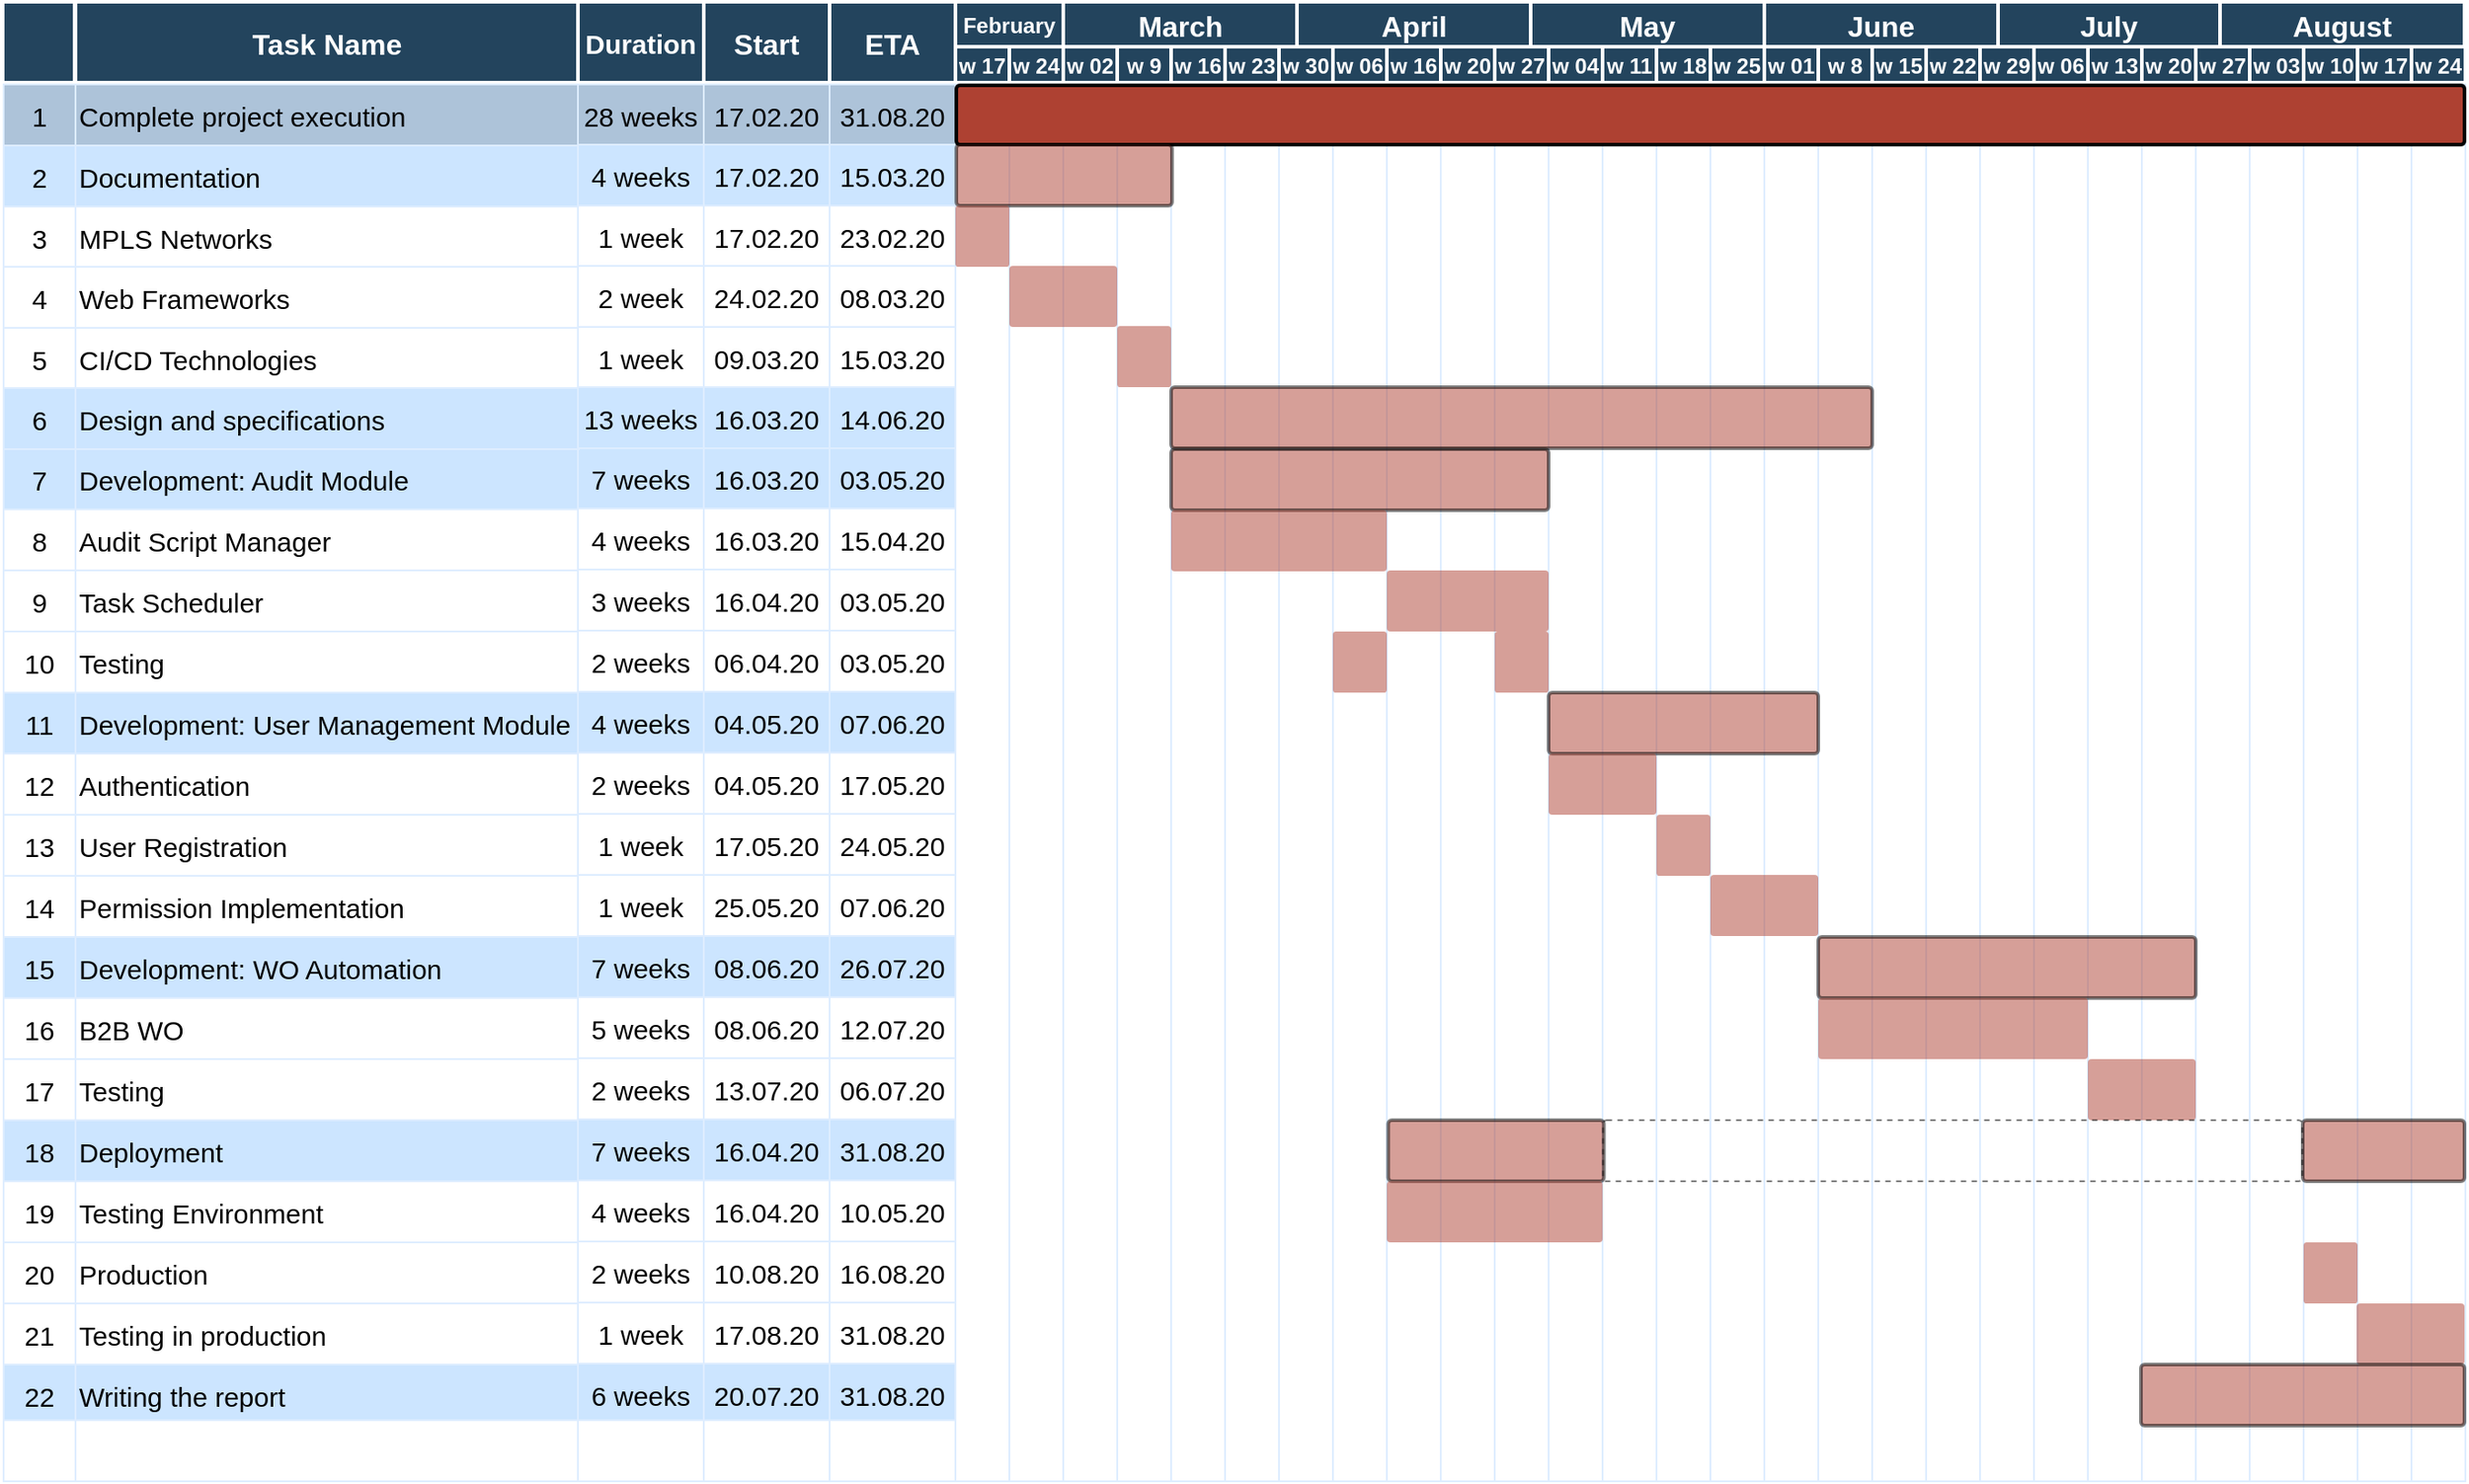 <mxfile version="13.6.9" type="github">
  <diagram name="Page-1" id="8378b5f6-a2b2-b727-a746-972ab9d02e00">
    <mxGraphModel dx="2966" dy="1566" grid="1" gridSize="10" guides="1" tooltips="1" connect="0" arrows="1" fold="1" page="1" pageScale="1.5" pageWidth="1169" pageHeight="827" background="#ffffff" math="0" shadow="0">
      <root>
        <mxCell id="0" />
        <mxCell id="1" parent="0" />
        <mxCell id="rddespz064YGn290ZFb--289" value="February" style="fillColor=#23445D;strokeColor=#FFFFFF;strokeWidth=2;fontColor=#FFFFFF;fontStyle=1" vertex="1" parent="1">
          <mxGeometry x="686.5" y="273" width="60" height="25" as="geometry" />
        </mxCell>
        <mxCell id="rddespz064YGn290ZFb--292" value="w 17" style="fillColor=#23445D;strokeColor=#FFFFFF;strokeWidth=2;fontColor=#FFFFFF;fontStyle=1" vertex="1" parent="1">
          <mxGeometry x="686.5" y="298" width="30" height="20" as="geometry" />
        </mxCell>
        <mxCell id="rddespz064YGn290ZFb--302" value="w 24" style="fillColor=#23445D;strokeColor=#FFFFFF;strokeWidth=2;fontColor=#FFFFFF;fontStyle=1" vertex="1" parent="1">
          <mxGeometry x="716.5" y="298" width="30" height="20" as="geometry" />
        </mxCell>
        <mxCell id="rddespz064YGn290ZFb--307" value="March" style="fillColor=#23445D;strokeColor=#FFFFFF;strokeWidth=2;fontColor=#FFFFFF;fontStyle=1;fontSize=16;" vertex="1" parent="1">
          <mxGeometry x="746.5" y="273" width="130.5" height="25" as="geometry" />
        </mxCell>
        <mxCell id="rddespz064YGn290ZFb--308" value="w 02" style="fillColor=#23445D;strokeColor=#FFFFFF;strokeWidth=2;fontColor=#FFFFFF;fontStyle=1" vertex="1" parent="1">
          <mxGeometry x="746.5" y="298.0" width="30" height="20" as="geometry" />
        </mxCell>
        <mxCell id="rddespz064YGn290ZFb--309" value="w 9" style="fillColor=#23445D;strokeColor=#FFFFFF;strokeWidth=2;fontColor=#FFFFFF;fontStyle=1" vertex="1" parent="1">
          <mxGeometry x="776.5" y="298.0" width="30" height="20" as="geometry" />
        </mxCell>
        <mxCell id="rddespz064YGn290ZFb--310" value="w 16" style="fillColor=#23445D;strokeColor=#FFFFFF;strokeWidth=2;fontColor=#FFFFFF;fontStyle=1" vertex="1" parent="1">
          <mxGeometry x="806.5" y="298.0" width="30" height="20" as="geometry" />
        </mxCell>
        <mxCell id="rddespz064YGn290ZFb--313" value="w 23" style="fillColor=#23445D;strokeColor=#FFFFFF;strokeWidth=2;fontColor=#FFFFFF;fontStyle=1" vertex="1" parent="1">
          <mxGeometry x="836.5" y="298.0" width="30" height="20" as="geometry" />
        </mxCell>
        <mxCell id="rddespz064YGn290ZFb--318" value="April" style="fillColor=#23445D;strokeColor=#FFFFFF;strokeWidth=2;fontColor=#FFFFFF;fontStyle=1;fontSize=16;" vertex="1" parent="1">
          <mxGeometry x="876.5" y="273" width="130.5" height="25" as="geometry" />
        </mxCell>
        <mxCell id="rddespz064YGn290ZFb--319" value="w 06" style="fillColor=#23445D;strokeColor=#FFFFFF;strokeWidth=2;fontColor=#FFFFFF;fontStyle=1" vertex="1" parent="1">
          <mxGeometry x="896.5" y="298" width="30" height="20" as="geometry" />
        </mxCell>
        <mxCell id="rddespz064YGn290ZFb--320" value="w 16" style="fillColor=#23445D;strokeColor=#FFFFFF;strokeWidth=2;fontColor=#FFFFFF;fontStyle=1" vertex="1" parent="1">
          <mxGeometry x="926.5" y="298" width="30" height="20" as="geometry" />
        </mxCell>
        <mxCell id="rddespz064YGn290ZFb--321" value="w 20" style="fillColor=#23445D;strokeColor=#FFFFFF;strokeWidth=2;fontColor=#FFFFFF;fontStyle=1" vertex="1" parent="1">
          <mxGeometry x="956.5" y="298" width="30" height="20" as="geometry" />
        </mxCell>
        <mxCell id="rddespz064YGn290ZFb--324" value="w 27" style="fillColor=#23445D;strokeColor=#FFFFFF;strokeWidth=2;fontColor=#FFFFFF;fontStyle=1" vertex="1" parent="1">
          <mxGeometry x="986.5" y="298" width="30" height="20" as="geometry" />
        </mxCell>
        <mxCell id="rddespz064YGn290ZFb--329" value="May" style="fillColor=#23445D;strokeColor=#FFFFFF;strokeWidth=2;fontColor=#FFFFFF;fontStyle=1;fontSize=16;" vertex="1" parent="1">
          <mxGeometry x="1006.5" y="273" width="130" height="25" as="geometry" />
        </mxCell>
        <mxCell id="rddespz064YGn290ZFb--330" value="w 04" style="fillColor=#23445D;strokeColor=#FFFFFF;strokeWidth=2;fontColor=#FFFFFF;fontStyle=1" vertex="1" parent="1">
          <mxGeometry x="1016.5" y="298" width="30" height="20" as="geometry" />
        </mxCell>
        <mxCell id="rddespz064YGn290ZFb--331" value="w 11" style="fillColor=#23445D;strokeColor=#FFFFFF;strokeWidth=2;fontColor=#FFFFFF;fontStyle=1" vertex="1" parent="1">
          <mxGeometry x="1046.5" y="298" width="30" height="20" as="geometry" />
        </mxCell>
        <mxCell id="rddespz064YGn290ZFb--332" value="w 18" style="fillColor=#23445D;strokeColor=#FFFFFF;strokeWidth=2;fontColor=#FFFFFF;fontStyle=1" vertex="1" parent="1">
          <mxGeometry x="1076.5" y="298" width="30" height="20" as="geometry" />
        </mxCell>
        <mxCell id="rddespz064YGn290ZFb--335" value="w 25" style="fillColor=#23445D;strokeColor=#FFFFFF;strokeWidth=2;fontColor=#FFFFFF;fontStyle=1" vertex="1" parent="1">
          <mxGeometry x="1106.5" y="298" width="30" height="20" as="geometry" />
        </mxCell>
        <mxCell id="rddespz064YGn290ZFb--340" value="June" style="fillColor=#23445D;strokeColor=#FFFFFF;strokeWidth=2;fontColor=#FFFFFF;fontStyle=1;fontSize=16;" vertex="1" parent="1">
          <mxGeometry x="1136.5" y="273" width="130" height="25" as="geometry" />
        </mxCell>
        <mxCell id="rddespz064YGn290ZFb--341" value="w 01" style="fillColor=#23445D;strokeColor=#FFFFFF;strokeWidth=2;fontColor=#FFFFFF;fontStyle=1" vertex="1" parent="1">
          <mxGeometry x="1136.5" y="298" width="30" height="20" as="geometry" />
        </mxCell>
        <mxCell id="rddespz064YGn290ZFb--342" value="w 8" style="fillColor=#23445D;strokeColor=#FFFFFF;strokeWidth=2;fontColor=#FFFFFF;fontStyle=1" vertex="1" parent="1">
          <mxGeometry x="1166.5" y="298" width="30" height="20" as="geometry" />
        </mxCell>
        <mxCell id="rddespz064YGn290ZFb--343" value="w 15" style="fillColor=#23445D;strokeColor=#FFFFFF;strokeWidth=2;fontColor=#FFFFFF;fontStyle=1" vertex="1" parent="1">
          <mxGeometry x="1196.5" y="298" width="30" height="20" as="geometry" />
        </mxCell>
        <mxCell id="rddespz064YGn290ZFb--346" value="w 22" style="fillColor=#23445D;strokeColor=#FFFFFF;strokeWidth=2;fontColor=#FFFFFF;fontStyle=1" vertex="1" parent="1">
          <mxGeometry x="1226.5" y="298" width="30" height="20" as="geometry" />
        </mxCell>
        <mxCell id="rddespz064YGn290ZFb--351" value="July" style="fillColor=#23445D;strokeColor=#FFFFFF;strokeWidth=2;fontColor=#FFFFFF;fontStyle=1;fontSize=16;" vertex="1" parent="1">
          <mxGeometry x="1266.5" y="273" width="123.5" height="25" as="geometry" />
        </mxCell>
        <mxCell id="rddespz064YGn290ZFb--352" value="w 06" style="fillColor=#23445D;strokeColor=#FFFFFF;strokeWidth=2;fontColor=#FFFFFF;fontStyle=1" vertex="1" parent="1">
          <mxGeometry x="1286.5" y="298" width="30" height="20" as="geometry" />
        </mxCell>
        <mxCell id="rddespz064YGn290ZFb--353" value="w 13" style="fillColor=#23445D;strokeColor=#FFFFFF;strokeWidth=2;fontColor=#FFFFFF;fontStyle=1" vertex="1" parent="1">
          <mxGeometry x="1316.5" y="298" width="30" height="20" as="geometry" />
        </mxCell>
        <mxCell id="rddespz064YGn290ZFb--354" value="w 20" style="fillColor=#23445D;strokeColor=#FFFFFF;strokeWidth=2;fontColor=#FFFFFF;fontStyle=1" vertex="1" parent="1">
          <mxGeometry x="1346.5" y="298" width="30" height="20" as="geometry" />
        </mxCell>
        <mxCell id="rddespz064YGn290ZFb--357" value="w 27" style="fillColor=#23445D;strokeColor=#FFFFFF;strokeWidth=2;fontColor=#FFFFFF;fontStyle=1" vertex="1" parent="1">
          <mxGeometry x="1376.5" y="298" width="30" height="20" as="geometry" />
        </mxCell>
        <mxCell id="rddespz064YGn290ZFb--364" value="August" style="fillColor=#23445D;strokeColor=#FFFFFF;strokeWidth=2;fontColor=#FFFFFF;fontStyle=1;fontSize=16;" vertex="1" parent="1">
          <mxGeometry x="1390" y="273" width="136" height="25" as="geometry" />
        </mxCell>
        <mxCell id="rddespz064YGn290ZFb--365" value="w 03" style="fillColor=#23445D;strokeColor=#FFFFFF;strokeWidth=2;fontColor=#FFFFFF;fontStyle=1" vertex="1" parent="1">
          <mxGeometry x="1406.5" y="298.0" width="30" height="20" as="geometry" />
        </mxCell>
        <mxCell id="rddespz064YGn290ZFb--366" value="w 10" style="fillColor=#23445D;strokeColor=#FFFFFF;strokeWidth=2;fontColor=#FFFFFF;fontStyle=1" vertex="1" parent="1">
          <mxGeometry x="1436.5" y="298.0" width="30" height="20" as="geometry" />
        </mxCell>
        <mxCell id="rddespz064YGn290ZFb--367" value="w 17" style="fillColor=#23445D;strokeColor=#FFFFFF;strokeWidth=2;fontColor=#FFFFFF;fontStyle=1" vertex="1" parent="1">
          <mxGeometry x="1466.5" y="298.0" width="30" height="20" as="geometry" />
        </mxCell>
        <mxCell id="rddespz064YGn290ZFb--370" value="w 24" style="fillColor=#23445D;strokeColor=#FFFFFF;strokeWidth=2;fontColor=#FFFFFF;fontStyle=1" vertex="1" parent="1">
          <mxGeometry x="1496.5" y="298.0" width="30" height="20" as="geometry" />
        </mxCell>
        <mxCell id="rddespz064YGn290ZFb--372" value="w 29" style="fillColor=#23445D;strokeColor=#FFFFFF;strokeWidth=2;fontColor=#FFFFFF;fontStyle=1" vertex="1" parent="1">
          <mxGeometry x="1256.5" y="298" width="30" height="20" as="geometry" />
        </mxCell>
        <mxCell id="rddespz064YGn290ZFb--384" value="w 30" style="fillColor=#23445D;strokeColor=#FFFFFF;strokeWidth=2;fontColor=#FFFFFF;fontStyle=1" vertex="1" parent="1">
          <mxGeometry x="866.5" y="298" width="30" height="20" as="geometry" />
        </mxCell>
        <mxCell id="rddespz064YGn290ZFb--792" value="Task Name" style="fillColor=#23445D;strokeColor=#FFFFFF;strokeWidth=2;fontColor=#FFFFFF;fontStyle=1;fontSize=16;" vertex="1" parent="1">
          <mxGeometry x="197" y="273" width="280" height="45" as="geometry" />
        </mxCell>
        <mxCell id="rddespz064YGn290ZFb--793" value="" style="fillColor=#23445D;strokeColor=#FFFFFF;strokeWidth=2;fontColor=#FFFFFF;fontStyle=1" vertex="1" parent="1">
          <mxGeometry x="156.5" y="273" width="40" height="45" as="geometry" />
        </mxCell>
        <mxCell id="rddespz064YGn290ZFb--794" value="Duration" style="fillColor=#23445D;strokeColor=#FFFFFF;strokeWidth=2;fontColor=#FFFFFF;fontStyle=1;fontSize=15;" vertex="1" parent="1">
          <mxGeometry x="476.5" y="273" width="70" height="45" as="geometry" />
        </mxCell>
        <mxCell id="rddespz064YGn290ZFb--795" value="Start" style="fillColor=#23445D;strokeColor=#FFFFFF;strokeWidth=2;fontColor=#FFFFFF;fontStyle=1;fontSize=16;" vertex="1" parent="1">
          <mxGeometry x="546.5" y="273" width="70" height="45" as="geometry" />
        </mxCell>
        <mxCell id="rddespz064YGn290ZFb--796" value="ETA" style="fillColor=#23445D;strokeColor=#FFFFFF;strokeWidth=2;fontColor=#FFFFFF;fontStyle=1;fontSize=16;" vertex="1" parent="1">
          <mxGeometry x="616.5" y="273" width="70" height="45" as="geometry" />
        </mxCell>
        <mxCell id="rddespz064YGn290ZFb--999" value="1" style="strokeColor=#DEEDFF;fillColor=#ADC3D9;fontSize=15;fontFamily=Helvetica;" vertex="1" parent="1">
          <mxGeometry x="157" y="319" width="40" height="34" as="geometry" />
        </mxCell>
        <mxCell id="rddespz064YGn290ZFb--1000" value="Complete project execution" style="align=left;strokeColor=#DEEDFF;fillColor=#ADC3D9;fontSize=15;fontFamily=Helvetica;" vertex="1" parent="1">
          <mxGeometry x="197" y="319" width="280" height="34" as="geometry" />
        </mxCell>
        <mxCell id="rddespz064YGn290ZFb--1001" value="28 weeks" style="strokeColor=#DEEDFF;fillColor=#ADC3D9;fontSize=15;fontFamily=Helvetica;" vertex="1" parent="1">
          <mxGeometry x="476.5" y="319" width="70" height="34" as="geometry" />
        </mxCell>
        <mxCell id="rddespz064YGn290ZFb--1002" value="17.02.20" style="strokeColor=#DEEDFF;fillColor=#ADC3D9;fontSize=15;fontFamily=Helvetica;" vertex="1" parent="1">
          <mxGeometry x="546.5" y="319" width="70" height="34" as="geometry" />
        </mxCell>
        <mxCell id="rddespz064YGn290ZFb--1003" value="31.08.20" style="strokeColor=#DEEDFF;fillColor=#ADC3D9;fontSize=15;fontFamily=Helvetica;" vertex="1" parent="1">
          <mxGeometry x="616.5" y="319.0" width="70" height="34" as="geometry" />
        </mxCell>
        <mxCell id="rddespz064YGn290ZFb--1004" value="2" style="strokeColor=#DEEDFF;fillColor=#CCE5FF;fontSize=15;fontFamily=Helvetica;" vertex="1" parent="1">
          <mxGeometry x="157.0" y="353" width="40" height="34" as="geometry" />
        </mxCell>
        <mxCell id="rddespz064YGn290ZFb--1005" value="Documentation" style="align=left;strokeColor=#DEEDFF;fillColor=#CCE5FF;fontSize=15;fontFamily=Helvetica;" vertex="1" parent="1">
          <mxGeometry x="197.0" y="353" width="280" height="34" as="geometry" />
        </mxCell>
        <mxCell id="rddespz064YGn290ZFb--1006" value="4 weeks" style="strokeColor=#DEEDFF;fillColor=#CCE5FF;fontSize=15;fontFamily=Helvetica;" vertex="1" parent="1">
          <mxGeometry x="476.5" y="352.5" width="70" height="34" as="geometry" />
        </mxCell>
        <mxCell id="rddespz064YGn290ZFb--1007" value="17.02.20" style="strokeColor=#DEEDFF;fillColor=#CCE5FF;fontSize=15;fontFamily=Helvetica;" vertex="1" parent="1">
          <mxGeometry x="546.5" y="352.5" width="70" height="34" as="geometry" />
        </mxCell>
        <mxCell id="rddespz064YGn290ZFb--1008" value="15.03.20" style="strokeColor=#DEEDFF;fillColor=#CCE5FF;fontSize=15;fontFamily=Helvetica;" vertex="1" parent="1">
          <mxGeometry x="616.5" y="352.5" width="70" height="34" as="geometry" />
        </mxCell>
        <mxCell id="rddespz064YGn290ZFb--1009" value="3" style="strokeColor=#DEEDFF;fontSize=15;fontFamily=Helvetica;" vertex="1" parent="1">
          <mxGeometry x="157.0" y="387.0" width="40" height="34" as="geometry" />
        </mxCell>
        <mxCell id="rddespz064YGn290ZFb--1010" value="MPLS Networks" style="align=left;strokeColor=#DEEDFF;fontSize=15;fontFamily=Helvetica;" vertex="1" parent="1">
          <mxGeometry x="197.0" y="387.0" width="280" height="34" as="geometry" />
        </mxCell>
        <mxCell id="rddespz064YGn290ZFb--1011" value="1 week" style="strokeColor=#DEEDFF;fontSize=15;fontFamily=Helvetica;" vertex="1" parent="1">
          <mxGeometry x="476.5" y="386.5" width="70" height="34" as="geometry" />
        </mxCell>
        <mxCell id="rddespz064YGn290ZFb--1012" value="17.02.20" style="strokeColor=#DEEDFF;fontSize=15;fontFamily=Helvetica;" vertex="1" parent="1">
          <mxGeometry x="546.5" y="386.5" width="70" height="34" as="geometry" />
        </mxCell>
        <mxCell id="rddespz064YGn290ZFb--1013" value="23.02.20" style="strokeColor=#DEEDFF;fontSize=15;fontFamily=Helvetica;" vertex="1" parent="1">
          <mxGeometry x="616.5" y="386.5" width="70" height="34" as="geometry" />
        </mxCell>
        <mxCell id="rddespz064YGn290ZFb--1014" value="4" style="strokeColor=#DEEDFF;fontSize=15;fontFamily=Helvetica;" vertex="1" parent="1">
          <mxGeometry x="157" y="420.5" width="40" height="34" as="geometry" />
        </mxCell>
        <mxCell id="rddespz064YGn290ZFb--1015" value="Web Frameworks" style="align=left;strokeColor=#DEEDFF;fontSize=15;fontFamily=Helvetica;" vertex="1" parent="1">
          <mxGeometry x="197" y="420.5" width="280" height="34" as="geometry" />
        </mxCell>
        <mxCell id="rddespz064YGn290ZFb--1016" value="2 week" style="strokeColor=#DEEDFF;fontSize=15;fontFamily=Helvetica;" vertex="1" parent="1">
          <mxGeometry x="476.5" y="420" width="70" height="34" as="geometry" />
        </mxCell>
        <mxCell id="rddespz064YGn290ZFb--1017" value="24.02.20" style="strokeColor=#DEEDFF;fontSize=15;fontFamily=Helvetica;" vertex="1" parent="1">
          <mxGeometry x="546.5" y="420" width="70" height="34" as="geometry" />
        </mxCell>
        <mxCell id="rddespz064YGn290ZFb--1018" value="08.03.20" style="strokeColor=#DEEDFF;fontSize=15;fontFamily=Helvetica;" vertex="1" parent="1">
          <mxGeometry x="616.5" y="420.0" width="70" height="34" as="geometry" />
        </mxCell>
        <mxCell id="rddespz064YGn290ZFb--1019" value="5" style="strokeColor=#DEEDFF;fontSize=15;fontFamily=Helvetica;" vertex="1" parent="1">
          <mxGeometry x="157.0" y="454.5" width="40" height="34" as="geometry" />
        </mxCell>
        <mxCell id="rddespz064YGn290ZFb--1020" value="CI/CD Technologies" style="align=left;strokeColor=#DEEDFF;fontSize=15;fontFamily=Helvetica;" vertex="1" parent="1">
          <mxGeometry x="197.0" y="454.5" width="280" height="34" as="geometry" />
        </mxCell>
        <mxCell id="rddespz064YGn290ZFb--1021" value="1 week" style="strokeColor=#DEEDFF;fontSize=15;fontFamily=Helvetica;" vertex="1" parent="1">
          <mxGeometry x="476.5" y="454" width="70" height="34" as="geometry" />
        </mxCell>
        <mxCell id="rddespz064YGn290ZFb--1022" value="09.03.20" style="strokeColor=#DEEDFF;fontSize=15;fontFamily=Helvetica;" vertex="1" parent="1">
          <mxGeometry x="546.5" y="454" width="70" height="34" as="geometry" />
        </mxCell>
        <mxCell id="rddespz064YGn290ZFb--1023" value="15.03.20" style="strokeColor=#DEEDFF;fontSize=15;fontFamily=Helvetica;" vertex="1" parent="1">
          <mxGeometry x="616.5" y="454.0" width="70" height="34" as="geometry" />
        </mxCell>
        <mxCell id="rddespz064YGn290ZFb--1024" value="7" style="strokeColor=#DEEDFF;fillColor=#CCE5FF;fontSize=15;fontFamily=Helvetica;" vertex="1" parent="1">
          <mxGeometry x="157.0" y="521.5" width="40" height="34" as="geometry" />
        </mxCell>
        <mxCell id="rddespz064YGn290ZFb--1025" value="Development: Audit Module" style="align=left;strokeColor=#DEEDFF;fillColor=#CCE5FF;fontSize=15;fontFamily=Helvetica;" vertex="1" parent="1">
          <mxGeometry x="197.0" y="521.5" width="280" height="34" as="geometry" />
        </mxCell>
        <mxCell id="rddespz064YGn290ZFb--1026" value="7 weeks" style="strokeColor=#DEEDFF;fillColor=#CCE5FF;fontSize=15;fontFamily=Helvetica;" vertex="1" parent="1">
          <mxGeometry x="476.5" y="521.0" width="70" height="34" as="geometry" />
        </mxCell>
        <mxCell id="rddespz064YGn290ZFb--1027" value="16.03.20" style="strokeColor=#DEEDFF;fillColor=#CCE5FF;fontSize=15;fontFamily=Helvetica;" vertex="1" parent="1">
          <mxGeometry x="546.5" y="521.0" width="70" height="34" as="geometry" />
        </mxCell>
        <mxCell id="rddespz064YGn290ZFb--1028" value="03.05.20" style="strokeColor=#DEEDFF;fillColor=#CCE5FF;fontSize=15;fontFamily=Helvetica;" vertex="1" parent="1">
          <mxGeometry x="616.5" y="521.0" width="70" height="34" as="geometry" />
        </mxCell>
        <mxCell id="rddespz064YGn290ZFb--1029" value="8" style="strokeColor=#DEEDFF;fontSize=15;fontFamily=Helvetica;" vertex="1" parent="1">
          <mxGeometry x="157.0" y="555.5" width="40" height="34" as="geometry" />
        </mxCell>
        <mxCell id="rddespz064YGn290ZFb--1030" value="Audit Script Manager" style="align=left;strokeColor=#DEEDFF;fontSize=15;fontFamily=Helvetica;" vertex="1" parent="1">
          <mxGeometry x="197.0" y="555.5" width="280" height="34" as="geometry" />
        </mxCell>
        <mxCell id="rddespz064YGn290ZFb--1031" value="4 weeks" style="strokeColor=#DEEDFF;fontSize=15;fontFamily=Helvetica;" vertex="1" parent="1">
          <mxGeometry x="476.5" y="555.0" width="70" height="34" as="geometry" />
        </mxCell>
        <mxCell id="rddespz064YGn290ZFb--1032" value="16.03.20" style="strokeColor=#DEEDFF;fontSize=15;fontFamily=Helvetica;" vertex="1" parent="1">
          <mxGeometry x="546.5" y="555.0" width="70" height="34" as="geometry" />
        </mxCell>
        <mxCell id="rddespz064YGn290ZFb--1033" value="15.04.20" style="strokeColor=#DEEDFF;fontSize=15;fontFamily=Helvetica;" vertex="1" parent="1">
          <mxGeometry x="616.5" y="555.0" width="70" height="34" as="geometry" />
        </mxCell>
        <mxCell id="rddespz064YGn290ZFb--1034" value="9" style="strokeColor=#DEEDFF;fontSize=15;fontFamily=Helvetica;" vertex="1" parent="1">
          <mxGeometry x="157.0" y="589.5" width="40" height="34" as="geometry" />
        </mxCell>
        <mxCell id="rddespz064YGn290ZFb--1035" value="Task Scheduler" style="align=left;strokeColor=#DEEDFF;fontSize=15;fontFamily=Helvetica;" vertex="1" parent="1">
          <mxGeometry x="197.0" y="589.5" width="280" height="34" as="geometry" />
        </mxCell>
        <mxCell id="rddespz064YGn290ZFb--1036" value="3 weeks" style="strokeColor=#DEEDFF;fontSize=15;fontFamily=Helvetica;" vertex="1" parent="1">
          <mxGeometry x="476.5" y="589.0" width="70" height="34" as="geometry" />
        </mxCell>
        <mxCell id="rddespz064YGn290ZFb--1037" value="16.04.20" style="strokeColor=#DEEDFF;fontSize=15;fontFamily=Helvetica;" vertex="1" parent="1">
          <mxGeometry x="546.5" y="589.0" width="70" height="34" as="geometry" />
        </mxCell>
        <mxCell id="rddespz064YGn290ZFb--1038" value="03.05.20" style="strokeColor=#DEEDFF;fontSize=15;fontFamily=Helvetica;" vertex="1" parent="1">
          <mxGeometry x="616.5" y="589.0" width="70" height="34" as="geometry" />
        </mxCell>
        <mxCell id="rddespz064YGn290ZFb--1039" value="10" style="strokeColor=#DEEDFF;fontSize=15;fontFamily=Helvetica;" vertex="1" parent="1">
          <mxGeometry x="157.0" y="623.5" width="40" height="34" as="geometry" />
        </mxCell>
        <mxCell id="rddespz064YGn290ZFb--1040" value="Testing" style="align=left;strokeColor=#DEEDFF;fontSize=15;fontFamily=Helvetica;" vertex="1" parent="1">
          <mxGeometry x="197.0" y="623.5" width="280" height="34" as="geometry" />
        </mxCell>
        <mxCell id="rddespz064YGn290ZFb--1041" value="2 weeks" style="strokeColor=#DEEDFF;fontSize=15;fontFamily=Helvetica;" vertex="1" parent="1">
          <mxGeometry x="476.5" y="623.0" width="70" height="34" as="geometry" />
        </mxCell>
        <mxCell id="rddespz064YGn290ZFb--1042" value="06.04.20" style="strokeColor=#DEEDFF;fontSize=15;fontFamily=Helvetica;" vertex="1" parent="1">
          <mxGeometry x="546.5" y="623.0" width="70" height="34" as="geometry" />
        </mxCell>
        <mxCell id="rddespz064YGn290ZFb--1043" value="03.05.20" style="strokeColor=#DEEDFF;fontSize=15;fontFamily=Helvetica;" vertex="1" parent="1">
          <mxGeometry x="616.5" y="623.0" width="70" height="34" as="geometry" />
        </mxCell>
        <mxCell id="rddespz064YGn290ZFb--1044" value="11" style="strokeColor=#DEEDFF;fillColor=#CCE5FF;fontSize=15;fontFamily=Helvetica;" vertex="1" parent="1">
          <mxGeometry x="157.0" y="657.5" width="40" height="34" as="geometry" />
        </mxCell>
        <mxCell id="rddespz064YGn290ZFb--1045" value="Development: User Management Module" style="align=left;strokeColor=#DEEDFF;fillColor=#CCE5FF;fontSize=15;fontFamily=Helvetica;" vertex="1" parent="1">
          <mxGeometry x="197.0" y="657.5" width="280" height="34" as="geometry" />
        </mxCell>
        <mxCell id="rddespz064YGn290ZFb--1046" value="4 weeks" style="strokeColor=#DEEDFF;fillColor=#CCE5FF;fontSize=15;fontFamily=Helvetica;" vertex="1" parent="1">
          <mxGeometry x="476.5" y="657.0" width="70" height="34" as="geometry" />
        </mxCell>
        <mxCell id="rddespz064YGn290ZFb--1047" value="04.05.20" style="strokeColor=#DEEDFF;fillColor=#CCE5FF;fontSize=15;fontFamily=Helvetica;" vertex="1" parent="1">
          <mxGeometry x="546.5" y="657.0" width="70" height="34" as="geometry" />
        </mxCell>
        <mxCell id="rddespz064YGn290ZFb--1048" value="07.06.20" style="strokeColor=#DEEDFF;fillColor=#CCE5FF;fontSize=15;fontFamily=Helvetica;" vertex="1" parent="1">
          <mxGeometry x="616.5" y="657.0" width="70" height="34" as="geometry" />
        </mxCell>
        <mxCell id="rddespz064YGn290ZFb--1049" value="12" style="strokeColor=#DEEDFF;fontSize=15;fontFamily=Helvetica;" vertex="1" parent="1">
          <mxGeometry x="157.0" y="691.5" width="40" height="34" as="geometry" />
        </mxCell>
        <mxCell id="rddespz064YGn290ZFb--1050" value="Authentication" style="align=left;strokeColor=#DEEDFF;fontSize=15;fontFamily=Helvetica;" vertex="1" parent="1">
          <mxGeometry x="197.0" y="691.5" width="280" height="34" as="geometry" />
        </mxCell>
        <mxCell id="rddespz064YGn290ZFb--1051" value="2 weeks" style="strokeColor=#DEEDFF;fontSize=15;fontFamily=Helvetica;" vertex="1" parent="1">
          <mxGeometry x="476.5" y="691.0" width="70" height="34" as="geometry" />
        </mxCell>
        <mxCell id="rddespz064YGn290ZFb--1052" value="04.05.20" style="strokeColor=#DEEDFF;fontSize=15;fontFamily=Helvetica;" vertex="1" parent="1">
          <mxGeometry x="546.5" y="691.0" width="70" height="34" as="geometry" />
        </mxCell>
        <mxCell id="rddespz064YGn290ZFb--1053" value="17.05.20" style="strokeColor=#DEEDFF;fontSize=15;fontFamily=Helvetica;" vertex="1" parent="1">
          <mxGeometry x="616.5" y="691.0" width="70" height="34" as="geometry" />
        </mxCell>
        <mxCell id="rddespz064YGn290ZFb--1054" value="13" style="strokeColor=#DEEDFF;fontSize=15;fontFamily=Helvetica;" vertex="1" parent="1">
          <mxGeometry x="157.0" y="725.5" width="40" height="34" as="geometry" />
        </mxCell>
        <mxCell id="rddespz064YGn290ZFb--1055" value="User Registration" style="align=left;strokeColor=#DEEDFF;fontSize=15;fontFamily=Helvetica;" vertex="1" parent="1">
          <mxGeometry x="197.0" y="725.5" width="280" height="34" as="geometry" />
        </mxCell>
        <mxCell id="rddespz064YGn290ZFb--1056" value="1 week" style="strokeColor=#DEEDFF;fontSize=15;fontFamily=Helvetica;" vertex="1" parent="1">
          <mxGeometry x="476.5" y="725.0" width="70" height="34" as="geometry" />
        </mxCell>
        <mxCell id="rddespz064YGn290ZFb--1057" value="17.05.20" style="strokeColor=#DEEDFF;fontSize=15;fontFamily=Helvetica;" vertex="1" parent="1">
          <mxGeometry x="546.5" y="725.0" width="70" height="34" as="geometry" />
        </mxCell>
        <mxCell id="rddespz064YGn290ZFb--1058" value="24.05.20" style="strokeColor=#DEEDFF;fontSize=15;fontFamily=Helvetica;" vertex="1" parent="1">
          <mxGeometry x="616.5" y="725.0" width="70" height="34" as="geometry" />
        </mxCell>
        <mxCell id="rddespz064YGn290ZFb--1059" value="14" style="strokeColor=#DEEDFF;fontSize=15;fontFamily=Helvetica;" vertex="1" parent="1">
          <mxGeometry x="157.0" y="759.5" width="40" height="34" as="geometry" />
        </mxCell>
        <mxCell id="rddespz064YGn290ZFb--1060" value="Permission Implementation" style="align=left;strokeColor=#DEEDFF;fontSize=15;fontFamily=Helvetica;" vertex="1" parent="1">
          <mxGeometry x="197.0" y="759.5" width="280" height="34" as="geometry" />
        </mxCell>
        <mxCell id="rddespz064YGn290ZFb--1061" value="1 week" style="strokeColor=#DEEDFF;fontSize=15;fontFamily=Helvetica;" vertex="1" parent="1">
          <mxGeometry x="476.5" y="759.0" width="70" height="34" as="geometry" />
        </mxCell>
        <mxCell id="rddespz064YGn290ZFb--1062" value="25.05.20" style="strokeColor=#DEEDFF;fontSize=15;fontFamily=Helvetica;" vertex="1" parent="1">
          <mxGeometry x="546.5" y="759.0" width="70" height="34" as="geometry" />
        </mxCell>
        <mxCell id="rddespz064YGn290ZFb--1063" value="07.06.20" style="strokeColor=#DEEDFF;fontSize=15;fontFamily=Helvetica;" vertex="1" parent="1">
          <mxGeometry x="616.5" y="759.0" width="70" height="34" as="geometry" />
        </mxCell>
        <mxCell id="rddespz064YGn290ZFb--1064" value="15" style="strokeColor=#DEEDFF;fillColor=#CCE5FF;fontSize=15;fontFamily=Helvetica;" vertex="1" parent="1">
          <mxGeometry x="157.0" y="793.5" width="40" height="34" as="geometry" />
        </mxCell>
        <mxCell id="rddespz064YGn290ZFb--1065" value="Development: WO Automation" style="align=left;strokeColor=#DEEDFF;fillColor=#CCE5FF;fontSize=15;fontFamily=Helvetica;" vertex="1" parent="1">
          <mxGeometry x="197.0" y="793.5" width="280" height="34" as="geometry" />
        </mxCell>
        <mxCell id="rddespz064YGn290ZFb--1066" value="7 weeks" style="strokeColor=#DEEDFF;fillColor=#CCE5FF;fontSize=15;fontFamily=Helvetica;" vertex="1" parent="1">
          <mxGeometry x="476.5" y="793.0" width="70" height="34" as="geometry" />
        </mxCell>
        <mxCell id="rddespz064YGn290ZFb--1067" value="08.06.20" style="strokeColor=#DEEDFF;fillColor=#CCE5FF;fontSize=15;fontFamily=Helvetica;" vertex="1" parent="1">
          <mxGeometry x="546.5" y="793.0" width="70" height="34" as="geometry" />
        </mxCell>
        <mxCell id="rddespz064YGn290ZFb--1068" value="26.07.20" style="strokeColor=#DEEDFF;fillColor=#CCE5FF;fontSize=15;fontFamily=Helvetica;" vertex="1" parent="1">
          <mxGeometry x="616.5" y="793.0" width="70" height="34" as="geometry" />
        </mxCell>
        <mxCell id="rddespz064YGn290ZFb--1069" value="16" style="strokeColor=#DEEDFF;fontSize=15;fontFamily=Helvetica;" vertex="1" parent="1">
          <mxGeometry x="157.0" y="827.5" width="40" height="34" as="geometry" />
        </mxCell>
        <mxCell id="rddespz064YGn290ZFb--1070" value="B2B WO" style="align=left;strokeColor=#DEEDFF;fontSize=15;fontFamily=Helvetica;" vertex="1" parent="1">
          <mxGeometry x="197.0" y="827.5" width="280" height="34" as="geometry" />
        </mxCell>
        <mxCell id="rddespz064YGn290ZFb--1071" value="5 weeks" style="strokeColor=#DEEDFF;fontSize=15;fontFamily=Helvetica;" vertex="1" parent="1">
          <mxGeometry x="476.5" y="827.0" width="70" height="34" as="geometry" />
        </mxCell>
        <mxCell id="rddespz064YGn290ZFb--1072" value="08.06.20" style="strokeColor=#DEEDFF;fontSize=15;fontFamily=Helvetica;" vertex="1" parent="1">
          <mxGeometry x="546.5" y="827.0" width="70" height="34" as="geometry" />
        </mxCell>
        <mxCell id="rddespz064YGn290ZFb--1073" value="12.07.20" style="strokeColor=#DEEDFF;fontSize=15;fontFamily=Helvetica;" vertex="1" parent="1">
          <mxGeometry x="616.5" y="827.0" width="70" height="34" as="geometry" />
        </mxCell>
        <mxCell id="rddespz064YGn290ZFb--1074" value="17" style="strokeColor=#DEEDFF;fontSize=15;fontFamily=Helvetica;" vertex="1" parent="1">
          <mxGeometry x="157.0" y="861.5" width="40" height="34" as="geometry" />
        </mxCell>
        <mxCell id="rddespz064YGn290ZFb--1075" value="Testing" style="align=left;strokeColor=#DEEDFF;fontSize=15;fontFamily=Helvetica;" vertex="1" parent="1">
          <mxGeometry x="197.0" y="861.5" width="280" height="34" as="geometry" />
        </mxCell>
        <mxCell id="rddespz064YGn290ZFb--1076" value="2 weeks" style="strokeColor=#DEEDFF;fontSize=15;fontFamily=Helvetica;" vertex="1" parent="1">
          <mxGeometry x="476.5" y="861.0" width="70" height="34" as="geometry" />
        </mxCell>
        <mxCell id="rddespz064YGn290ZFb--1077" value="13.07.20" style="strokeColor=#DEEDFF;fontSize=15;fontFamily=Helvetica;" vertex="1" parent="1">
          <mxGeometry x="546.5" y="861.0" width="70" height="34" as="geometry" />
        </mxCell>
        <mxCell id="rddespz064YGn290ZFb--1078" value="06.07.20" style="strokeColor=#DEEDFF;fontSize=15;fontFamily=Helvetica;" vertex="1" parent="1">
          <mxGeometry x="616.5" y="861.0" width="70" height="34" as="geometry" />
        </mxCell>
        <mxCell id="rddespz064YGn290ZFb--1079" value="18" style="strokeColor=#DEEDFF;fillColor=#CCE5FF;fontSize=15;fontFamily=Helvetica;" vertex="1" parent="1">
          <mxGeometry x="157.0" y="895.5" width="40" height="34" as="geometry" />
        </mxCell>
        <mxCell id="rddespz064YGn290ZFb--1080" value="Deployment" style="align=left;strokeColor=#DEEDFF;fillColor=#CCE5FF;fontSize=15;fontFamily=Helvetica;" vertex="1" parent="1">
          <mxGeometry x="197.0" y="895.5" width="280" height="34" as="geometry" />
        </mxCell>
        <mxCell id="rddespz064YGn290ZFb--1081" value="7 weeks" style="strokeColor=#DEEDFF;fillColor=#CCE5FF;fontSize=15;fontFamily=Helvetica;" vertex="1" parent="1">
          <mxGeometry x="476.5" y="895.0" width="70" height="34" as="geometry" />
        </mxCell>
        <mxCell id="rddespz064YGn290ZFb--1082" value="16.04.20" style="strokeColor=#DEEDFF;fillColor=#CCE5FF;fontSize=15;fontFamily=Helvetica;" vertex="1" parent="1">
          <mxGeometry x="546.5" y="895.0" width="70" height="34" as="geometry" />
        </mxCell>
        <mxCell id="rddespz064YGn290ZFb--1083" value="31.08.20" style="strokeColor=#DEEDFF;fillColor=#CCE5FF;fontSize=15;fontFamily=Helvetica;" vertex="1" parent="1">
          <mxGeometry x="616.5" y="895.0" width="70" height="34" as="geometry" />
        </mxCell>
        <mxCell id="rddespz064YGn290ZFb--1084" value="19" style="strokeColor=#DEEDFF;fontSize=15;fontFamily=Helvetica;" vertex="1" parent="1">
          <mxGeometry x="157.0" y="929.5" width="40" height="34" as="geometry" />
        </mxCell>
        <mxCell id="rddespz064YGn290ZFb--1085" value="Testing Environment" style="align=left;strokeColor=#DEEDFF;fontSize=15;fontFamily=Helvetica;" vertex="1" parent="1">
          <mxGeometry x="197.0" y="929.5" width="280" height="34" as="geometry" />
        </mxCell>
        <mxCell id="rddespz064YGn290ZFb--1086" value="4 weeks" style="strokeColor=#DEEDFF;fontSize=15;fontFamily=Helvetica;" vertex="1" parent="1">
          <mxGeometry x="476.5" y="929.0" width="70" height="34" as="geometry" />
        </mxCell>
        <mxCell id="rddespz064YGn290ZFb--1087" value="16.04.20" style="strokeColor=#DEEDFF;fontSize=15;fontFamily=Helvetica;" vertex="1" parent="1">
          <mxGeometry x="546.5" y="929.0" width="70" height="34" as="geometry" />
        </mxCell>
        <mxCell id="rddespz064YGn290ZFb--1088" value="10.05.20" style="strokeColor=#DEEDFF;fontSize=15;fontFamily=Helvetica;" vertex="1" parent="1">
          <mxGeometry x="616.5" y="929.0" width="70" height="34" as="geometry" />
        </mxCell>
        <mxCell id="rddespz064YGn290ZFb--1089" value="20" style="strokeColor=#DEEDFF;fontSize=15;fontFamily=Helvetica;" vertex="1" parent="1">
          <mxGeometry x="157.0" y="963.5" width="40" height="34" as="geometry" />
        </mxCell>
        <mxCell id="rddespz064YGn290ZFb--1090" value="Production " style="align=left;strokeColor=#DEEDFF;fontSize=15;fontFamily=Helvetica;" vertex="1" parent="1">
          <mxGeometry x="197.0" y="963.5" width="280" height="34" as="geometry" />
        </mxCell>
        <mxCell id="rddespz064YGn290ZFb--1091" value="2 weeks" style="strokeColor=#DEEDFF;fontSize=15;fontFamily=Helvetica;" vertex="1" parent="1">
          <mxGeometry x="476.5" y="963.0" width="70" height="34" as="geometry" />
        </mxCell>
        <mxCell id="rddespz064YGn290ZFb--1092" value="10.08.20" style="strokeColor=#DEEDFF;fontSize=15;fontFamily=Helvetica;" vertex="1" parent="1">
          <mxGeometry x="546.5" y="963.0" width="70" height="34" as="geometry" />
        </mxCell>
        <mxCell id="rddespz064YGn290ZFb--1093" value="16.08.20" style="strokeColor=#DEEDFF;fontSize=15;fontFamily=Helvetica;" vertex="1" parent="1">
          <mxGeometry x="616.5" y="963.0" width="70" height="34" as="geometry" />
        </mxCell>
        <mxCell id="rddespz064YGn290ZFb--1094" value="21" style="strokeColor=#DEEDFF;fontSize=15;fontFamily=Helvetica;" vertex="1" parent="1">
          <mxGeometry x="157.0" y="997.5" width="40" height="34" as="geometry" />
        </mxCell>
        <mxCell id="rddespz064YGn290ZFb--1095" value="Testing in production" style="align=left;strokeColor=#DEEDFF;fontSize=15;fontFamily=Helvetica;" vertex="1" parent="1">
          <mxGeometry x="197.0" y="997.5" width="280" height="34" as="geometry" />
        </mxCell>
        <mxCell id="rddespz064YGn290ZFb--1096" value="1 week" style="strokeColor=#DEEDFF;fontSize=15;fontFamily=Helvetica;" vertex="1" parent="1">
          <mxGeometry x="476.5" y="997.0" width="70" height="34" as="geometry" />
        </mxCell>
        <mxCell id="rddespz064YGn290ZFb--1097" value="17.08.20" style="strokeColor=#DEEDFF;fontSize=15;fontFamily=Helvetica;" vertex="1" parent="1">
          <mxGeometry x="546.5" y="997.0" width="70" height="34" as="geometry" />
        </mxCell>
        <mxCell id="rddespz064YGn290ZFb--1098" value="31.08.20" style="strokeColor=#DEEDFF;fontSize=15;fontFamily=Helvetica;" vertex="1" parent="1">
          <mxGeometry x="616.5" y="997.0" width="70" height="34" as="geometry" />
        </mxCell>
        <mxCell id="rddespz064YGn290ZFb--1099" value="22" style="strokeColor=#DEEDFF;fillColor=#CCE5FF;fontSize=15;fontFamily=Helvetica;" vertex="1" parent="1">
          <mxGeometry x="157.0" y="1031.5" width="40" height="34" as="geometry" />
        </mxCell>
        <mxCell id="rddespz064YGn290ZFb--1100" value="Writing the report" style="align=left;strokeColor=#DEEDFF;fillColor=#CCE5FF;fontSize=15;fontFamily=Helvetica;" vertex="1" parent="1">
          <mxGeometry x="197.0" y="1031.5" width="280" height="34" as="geometry" />
        </mxCell>
        <mxCell id="rddespz064YGn290ZFb--1101" value="6 weeks" style="strokeColor=#DEEDFF;fillColor=#CCE5FF;fontSize=15;fontFamily=Helvetica;" vertex="1" parent="1">
          <mxGeometry x="476.5" y="1031.0" width="70" height="34" as="geometry" />
        </mxCell>
        <mxCell id="rddespz064YGn290ZFb--1102" value="20.07.20" style="strokeColor=#DEEDFF;fillColor=#CCE5FF;fontSize=15;fontFamily=Helvetica;" vertex="1" parent="1">
          <mxGeometry x="546.5" y="1031.0" width="70" height="34" as="geometry" />
        </mxCell>
        <mxCell id="rddespz064YGn290ZFb--1103" value="31.08.20" style="strokeColor=#DEEDFF;fillColor=#CCE5FF;fontSize=15;fontFamily=Helvetica;" vertex="1" parent="1">
          <mxGeometry x="616.5" y="1031.0" width="70" height="34" as="geometry" />
        </mxCell>
        <mxCell id="rddespz064YGn290ZFb--1104" value="" style="strokeColor=#DEEDFF;fontSize=15;fontFamily=Helvetica;" vertex="1" parent="1">
          <mxGeometry x="157.0" y="1062.5" width="40" height="34" as="geometry" />
        </mxCell>
        <mxCell id="rddespz064YGn290ZFb--1105" value="" style="align=left;strokeColor=#DEEDFF;fontSize=15;fontFamily=Helvetica;" vertex="1" parent="1">
          <mxGeometry x="197.0" y="1062.5" width="280" height="34" as="geometry" />
        </mxCell>
        <mxCell id="rddespz064YGn290ZFb--1106" value="" style="strokeColor=#DEEDFF;fontSize=15;fontFamily=Helvetica;" vertex="1" parent="1">
          <mxGeometry x="476.5" y="1062.5" width="70" height="34" as="geometry" />
        </mxCell>
        <mxCell id="rddespz064YGn290ZFb--1107" value="" style="strokeColor=#DEEDFF;fontSize=15;fontFamily=Helvetica;" vertex="1" parent="1">
          <mxGeometry x="546.5" y="1062.5" width="70" height="34" as="geometry" />
        </mxCell>
        <mxCell id="rddespz064YGn290ZFb--1108" value="" style="strokeColor=#DEEDFF;fontSize=15;fontFamily=Helvetica;" vertex="1" parent="1">
          <mxGeometry x="616.5" y="1062.5" width="70" height="34" as="geometry" />
        </mxCell>
        <mxCell id="rddespz064YGn290ZFb--1109" value="6" style="strokeColor=#DEEDFF;fillColor=#CCE5FF;fontSize=15;fontFamily=Helvetica;" vertex="1" parent="1">
          <mxGeometry x="157.0" y="488.0" width="40" height="34" as="geometry" />
        </mxCell>
        <mxCell id="rddespz064YGn290ZFb--1110" value="Design and specifications" style="align=left;strokeColor=#DEEDFF;fillColor=#CCE5FF;fontSize=15;fontFamily=Helvetica;" vertex="1" parent="1">
          <mxGeometry x="197.0" y="488.0" width="280" height="34" as="geometry" />
        </mxCell>
        <mxCell id="rddespz064YGn290ZFb--1111" value="13 weeks" style="strokeColor=#DEEDFF;fillColor=#CCE5FF;fontSize=15;fontFamily=Helvetica;" vertex="1" parent="1">
          <mxGeometry x="476.5" y="487.5" width="70" height="34" as="geometry" />
        </mxCell>
        <mxCell id="rddespz064YGn290ZFb--1112" value="16.03.20" style="strokeColor=#DEEDFF;fillColor=#CCE5FF;fontSize=15;fontFamily=Helvetica;" vertex="1" parent="1">
          <mxGeometry x="546.5" y="487.5" width="70" height="34" as="geometry" />
        </mxCell>
        <mxCell id="rddespz064YGn290ZFb--1113" value="14.06.20" style="strokeColor=#DEEDFF;fillColor=#CCE5FF;fontSize=15;fontFamily=Helvetica;" vertex="1" parent="1">
          <mxGeometry x="616.5" y="487.5" width="70" height="34" as="geometry" />
        </mxCell>
        <mxCell id="rddespz064YGn290ZFb--1114" value="" style="strokeColor=#DEEDFF" vertex="1" parent="1">
          <mxGeometry x="686.5" y="319" width="30" height="777.5" as="geometry" />
        </mxCell>
        <mxCell id="rddespz064YGn290ZFb--1115" value="" style="strokeColor=#DEEDFF" vertex="1" parent="1">
          <mxGeometry x="716.5" y="319" width="30" height="777.5" as="geometry" />
        </mxCell>
        <mxCell id="rddespz064YGn290ZFb--1116" value="" style="strokeColor=#DEEDFF" vertex="1" parent="1">
          <mxGeometry x="746.5" y="319" width="30" height="777.5" as="geometry" />
        </mxCell>
        <mxCell id="rddespz064YGn290ZFb--1117" value="" style="strokeColor=#DEEDFF" vertex="1" parent="1">
          <mxGeometry x="776.5" y="319" width="30" height="777.5" as="geometry" />
        </mxCell>
        <mxCell id="rddespz064YGn290ZFb--1118" value="" style="strokeColor=#DEEDFF" vertex="1" parent="1">
          <mxGeometry x="806.5" y="319" width="30" height="777.5" as="geometry" />
        </mxCell>
        <mxCell id="rddespz064YGn290ZFb--1119" value="" style="strokeColor=#DEEDFF" vertex="1" parent="1">
          <mxGeometry x="836.5" y="319" width="30" height="777.5" as="geometry" />
        </mxCell>
        <mxCell id="rddespz064YGn290ZFb--1120" value="" style="strokeColor=#DEEDFF" vertex="1" parent="1">
          <mxGeometry x="896.5" y="319" width="30" height="777.5" as="geometry" />
        </mxCell>
        <mxCell id="rddespz064YGn290ZFb--1121" value="" style="strokeColor=#DEEDFF" vertex="1" parent="1">
          <mxGeometry x="926.5" y="319" width="30" height="777.5" as="geometry" />
        </mxCell>
        <mxCell id="rddespz064YGn290ZFb--1122" value="" style="strokeColor=#DEEDFF" vertex="1" parent="1">
          <mxGeometry x="956.5" y="319" width="30" height="777.5" as="geometry" />
        </mxCell>
        <mxCell id="rddespz064YGn290ZFb--1123" value="" style="strokeColor=#DEEDFF" vertex="1" parent="1">
          <mxGeometry x="986.5" y="319" width="30" height="777.5" as="geometry" />
        </mxCell>
        <mxCell id="rddespz064YGn290ZFb--1124" value="" style="strokeColor=#DEEDFF" vertex="1" parent="1">
          <mxGeometry x="1016.5" y="319" width="30" height="777.5" as="geometry" />
        </mxCell>
        <mxCell id="rddespz064YGn290ZFb--1125" value="" style="strokeColor=#DEEDFF" vertex="1" parent="1">
          <mxGeometry x="1046.5" y="319" width="30" height="777.5" as="geometry" />
        </mxCell>
        <mxCell id="rddespz064YGn290ZFb--1126" value="" style="strokeColor=#DEEDFF" vertex="1" parent="1">
          <mxGeometry x="1076.5" y="319" width="30" height="777.5" as="geometry" />
        </mxCell>
        <mxCell id="rddespz064YGn290ZFb--1127" value="" style="strokeColor=#DEEDFF" vertex="1" parent="1">
          <mxGeometry x="1106.5" y="319" width="30" height="777.5" as="geometry" />
        </mxCell>
        <mxCell id="rddespz064YGn290ZFb--1128" value="" style="strokeColor=#DEEDFF" vertex="1" parent="1">
          <mxGeometry x="1136.5" y="319" width="30" height="777.5" as="geometry" />
        </mxCell>
        <mxCell id="rddespz064YGn290ZFb--1129" value="" style="strokeColor=#DEEDFF" vertex="1" parent="1">
          <mxGeometry x="1166.5" y="319" width="30" height="777.5" as="geometry" />
        </mxCell>
        <mxCell id="rddespz064YGn290ZFb--1130" value="" style="strokeColor=#DEEDFF" vertex="1" parent="1">
          <mxGeometry x="1196.5" y="319" width="30" height="777.5" as="geometry" />
        </mxCell>
        <mxCell id="rddespz064YGn290ZFb--1131" value="" style="strokeColor=#DEEDFF" vertex="1" parent="1">
          <mxGeometry x="1226.5" y="319" width="30" height="777.5" as="geometry" />
        </mxCell>
        <mxCell id="rddespz064YGn290ZFb--1132" value="" style="strokeColor=#DEEDFF" vertex="1" parent="1">
          <mxGeometry x="1286.5" y="319" width="30" height="777.5" as="geometry" />
        </mxCell>
        <mxCell id="rddespz064YGn290ZFb--1133" value="" style="strokeColor=#DEEDFF" vertex="1" parent="1">
          <mxGeometry x="1316.5" y="319" width="30" height="777.5" as="geometry" />
        </mxCell>
        <mxCell id="rddespz064YGn290ZFb--1134" value="" style="strokeColor=#DEEDFF" vertex="1" parent="1">
          <mxGeometry x="1346.5" y="319" width="30" height="777.5" as="geometry" />
        </mxCell>
        <mxCell id="rddespz064YGn290ZFb--1135" value="" style="strokeColor=#DEEDFF" vertex="1" parent="1">
          <mxGeometry x="1376.5" y="319" width="30" height="777.5" as="geometry" />
        </mxCell>
        <mxCell id="rddespz064YGn290ZFb--1136" value="" style="strokeColor=#DEEDFF" vertex="1" parent="1">
          <mxGeometry x="1406.5" y="319" width="30" height="777.5" as="geometry" />
        </mxCell>
        <mxCell id="rddespz064YGn290ZFb--1137" value="" style="strokeColor=#DEEDFF" vertex="1" parent="1">
          <mxGeometry x="1436.5" y="319" width="30" height="777.5" as="geometry" />
        </mxCell>
        <mxCell id="rddespz064YGn290ZFb--1138" value="" style="strokeColor=#DEEDFF" vertex="1" parent="1">
          <mxGeometry x="1466.5" y="319" width="30" height="777.5" as="geometry" />
        </mxCell>
        <mxCell id="rddespz064YGn290ZFb--1139" value="" style="strokeColor=#DEEDFF" vertex="1" parent="1">
          <mxGeometry x="1496.5" y="319" width="30" height="777.5" as="geometry" />
        </mxCell>
        <mxCell id="rddespz064YGn290ZFb--1140" value="" style="strokeColor=#DEEDFF" vertex="1" parent="1">
          <mxGeometry x="1256.5" y="319" width="30" height="777.5" as="geometry" />
        </mxCell>
        <mxCell id="rddespz064YGn290ZFb--1141" value="" style="strokeColor=#DEEDFF" vertex="1" parent="1">
          <mxGeometry x="866.5" y="319" width="30" height="777.5" as="geometry" />
        </mxCell>
        <mxCell id="rddespz064YGn290ZFb--934" value="" style="shape=mxgraph.flowchart.process;fillColor=#AE4132;strokeColor=#000000;strokeWidth=2;opacity=100" vertex="1" parent="1">
          <mxGeometry x="687" y="319.5" width="839" height="33" as="geometry" />
        </mxCell>
        <mxCell id="rddespz064YGn290ZFb--935" value="" style="shape=mxgraph.flowchart.process;fillColor=#AE4132;strokeColor=#000000;strokeWidth=2;opacity=50" vertex="1" parent="1">
          <mxGeometry x="687" y="352.5" width="120" height="34" as="geometry" />
        </mxCell>
        <mxCell id="rddespz064YGn290ZFb--936" value="" style="shape=mxgraph.flowchart.process;fillColor=#AE4132;strokeWidth=2;opacity=50;strokeColor=none;" vertex="1" parent="1">
          <mxGeometry x="686.5" y="386.5" width="30" height="34" as="geometry" />
        </mxCell>
        <mxCell id="rddespz064YGn290ZFb--937" value="" style="shape=mxgraph.flowchart.process;fillColor=#AE4132;strokeWidth=2;opacity=50;strokeColor=none;" vertex="1" parent="1">
          <mxGeometry x="716.5" y="420" width="60" height="34" as="geometry" />
        </mxCell>
        <mxCell id="rddespz064YGn290ZFb--938" value="" style="shape=mxgraph.flowchart.process;fillColor=#AE4132;strokeWidth=2;opacity=50;strokeColor=none;" vertex="1" parent="1">
          <mxGeometry x="776.5" y="453.5" width="30" height="34" as="geometry" />
        </mxCell>
        <mxCell id="rddespz064YGn290ZFb--940" value="" style="shape=mxgraph.flowchart.process;fillColor=#AE4132;strokeColor=#000000;strokeWidth=2;opacity=50" vertex="1" parent="1">
          <mxGeometry x="806.5" y="522" width="210" height="34" as="geometry" />
        </mxCell>
        <mxCell id="rddespz064YGn290ZFb--961" value="" style="shape=mxgraph.flowchart.process;fillColor=#AE4132;strokeWidth=2;opacity=50;strokeColor=none;" vertex="1" parent="1">
          <mxGeometry x="806.5" y="556" width="120" height="34" as="geometry" />
        </mxCell>
        <mxCell id="rddespz064YGn290ZFb--962" value="" style="shape=mxgraph.flowchart.process;fillColor=#AE4132;strokeWidth=2;opacity=50;strokeColor=none;" vertex="1" parent="1">
          <mxGeometry x="926.5" y="589.5" width="90" height="34" as="geometry" />
        </mxCell>
        <mxCell id="rddespz064YGn290ZFb--975" value="" style="shape=mxgraph.flowchart.process;fillColor=#AE4132;strokeWidth=2;opacity=50;strokeColor=none;" vertex="1" parent="1">
          <mxGeometry x="986.5" y="623.5" width="30" height="34" as="geometry" />
        </mxCell>
        <mxCell id="rddespz064YGn290ZFb--976" value="" style="shape=mxgraph.flowchart.process;fillColor=#AE4132;strokeWidth=2;opacity=50;strokeColor=none;" vertex="1" parent="1">
          <mxGeometry x="896.5" y="623.5" width="30" height="34" as="geometry" />
        </mxCell>
        <mxCell id="rddespz064YGn290ZFb--998" value="" style="shape=mxgraph.flowchart.process;fillColor=#AE4132;strokeColor=#000000;strokeWidth=2;opacity=50" vertex="1" parent="1">
          <mxGeometry x="806.5" y="487.5" width="390" height="34" as="geometry" />
        </mxCell>
        <mxCell id="rddespz064YGn290ZFb--1142" value="" style="shape=mxgraph.flowchart.process;fillColor=#AE4132;strokeColor=#000000;strokeWidth=2;opacity=50" vertex="1" parent="1">
          <mxGeometry x="1016.5" y="657.5" width="150" height="34" as="geometry" />
        </mxCell>
        <mxCell id="rddespz064YGn290ZFb--1143" value="" style="shape=mxgraph.flowchart.process;fillColor=#AE4132;strokeWidth=2;opacity=50;strokeColor=none;" vertex="1" parent="1">
          <mxGeometry x="1016.5" y="691.5" width="60" height="34" as="geometry" />
        </mxCell>
        <mxCell id="rddespz064YGn290ZFb--1144" value="" style="shape=mxgraph.flowchart.process;fillColor=#AE4132;strokeWidth=2;opacity=50;strokeColor=none;" vertex="1" parent="1">
          <mxGeometry x="1076.5" y="725.5" width="30" height="34" as="geometry" />
        </mxCell>
        <mxCell id="rddespz064YGn290ZFb--1145" value="" style="shape=mxgraph.flowchart.process;fillColor=#AE4132;strokeWidth=2;opacity=50;strokeColor=none;" vertex="1" parent="1">
          <mxGeometry x="1106.5" y="759" width="60" height="34" as="geometry" />
        </mxCell>
        <mxCell id="rddespz064YGn290ZFb--1146" value="" style="shape=mxgraph.flowchart.process;fillColor=#AE4132;strokeColor=#000000;strokeWidth=2;opacity=50" vertex="1" parent="1">
          <mxGeometry x="1166.5" y="793.5" width="210" height="34" as="geometry" />
        </mxCell>
        <mxCell id="rddespz064YGn290ZFb--1147" value="" style="shape=mxgraph.flowchart.process;fillColor=#AE4132;strokeWidth=2;opacity=50;strokeColor=none;" vertex="1" parent="1">
          <mxGeometry x="1166.5" y="827.5" width="150" height="34" as="geometry" />
        </mxCell>
        <mxCell id="rddespz064YGn290ZFb--1148" value="" style="shape=mxgraph.flowchart.process;fillColor=#AE4132;strokeWidth=2;opacity=50;strokeColor=none;" vertex="1" parent="1">
          <mxGeometry x="1316.5" y="861.5" width="60" height="34" as="geometry" />
        </mxCell>
        <mxCell id="rddespz064YGn290ZFb--1149" value="" style="shape=mxgraph.flowchart.process;fillColor=#AE4132;strokeWidth=2;opacity=50;strokeColor=none;" vertex="1" parent="1">
          <mxGeometry x="1436.5" y="963.5" width="30" height="34" as="geometry" />
        </mxCell>
        <mxCell id="rddespz064YGn290ZFb--1150" value="" style="shape=mxgraph.flowchart.process;fillColor=#AE4132;strokeWidth=2;opacity=50;strokeColor=none;" vertex="1" parent="1">
          <mxGeometry x="1466" y="997.5" width="60" height="34" as="geometry" />
        </mxCell>
        <mxCell id="rddespz064YGn290ZFb--1151" value="" style="shape=mxgraph.flowchart.process;fillColor=#AE4132;strokeColor=#000000;strokeWidth=2;opacity=50" vertex="1" parent="1">
          <mxGeometry x="1436" y="895.5" width="90" height="34" as="geometry" />
        </mxCell>
        <mxCell id="rddespz064YGn290ZFb--1152" value="" style="shape=mxgraph.flowchart.process;fillColor=#AE4132;strokeColor=#000000;strokeWidth=2;opacity=50" vertex="1" parent="1">
          <mxGeometry x="1346" y="1031.5" width="180" height="34" as="geometry" />
        </mxCell>
        <mxCell id="rddespz064YGn290ZFb--1153" value="" style="shape=mxgraph.flowchart.process;fillColor=#AE4132;strokeColor=#000000;strokeWidth=2;opacity=50" vertex="1" parent="1">
          <mxGeometry x="927.25" y="895.5" width="120" height="34" as="geometry" />
        </mxCell>
        <mxCell id="rddespz064YGn290ZFb--1154" value="" style="shape=mxgraph.flowchart.process;strokeColor=#000000;strokeWidth=1;opacity=50;dashed=1;fillColor=none;" vertex="1" parent="1">
          <mxGeometry x="1046.75" y="895.5" width="389" height="34" as="geometry" />
        </mxCell>
        <mxCell id="rddespz064YGn290ZFb--1155" value="" style="shape=mxgraph.flowchart.process;fillColor=#AE4132;strokeWidth=2;opacity=50;strokeColor=none;" vertex="1" parent="1">
          <mxGeometry x="926.5" y="929.5" width="120" height="34" as="geometry" />
        </mxCell>
      </root>
    </mxGraphModel>
  </diagram>
</mxfile>
